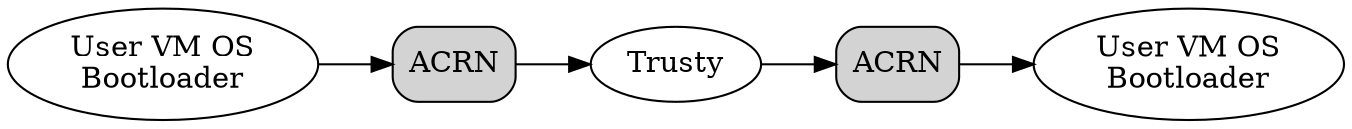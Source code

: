 digraph G {
   rankdir=LR;
   rank=same;
   bgcolor="transparent";
   uservml1 [label="User VM OS\nBootloader"]
   acrn_init [shape=box style="rounded,filled" label="ACRN"]
   acrn_switch [shape=box style="rounded,filled" label="ACRN"]
   uservml2 [label="User VM OS\nBootloader"]
   uservml1 -> acrn_init -> "Trusty" -> acrn_switch -> uservml2;
}

